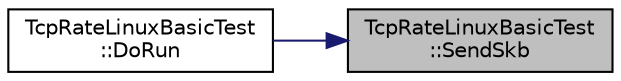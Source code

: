 digraph "TcpRateLinuxBasicTest::SendSkb"
{
 // LATEX_PDF_SIZE
  edge [fontname="Helvetica",fontsize="10",labelfontname="Helvetica",labelfontsize="10"];
  node [fontname="Helvetica",fontsize="10",shape=record];
  rankdir="RL";
  Node1 [label="TcpRateLinuxBasicTest\l::SendSkb",height=0.2,width=0.4,color="black", fillcolor="grey75", style="filled", fontcolor="black",tooltip=" "];
  Node1 -> Node2 [dir="back",color="midnightblue",fontsize="10",style="solid",fontname="Helvetica"];
  Node2 [label="TcpRateLinuxBasicTest\l::DoRun",height=0.2,width=0.4,color="black", fillcolor="white", style="filled",URL="$class_tcp_rate_linux_basic_test.html#a9db35df53d79296340221c71f0db80c2",tooltip="Implementation to actually run this TestCase."];
}
